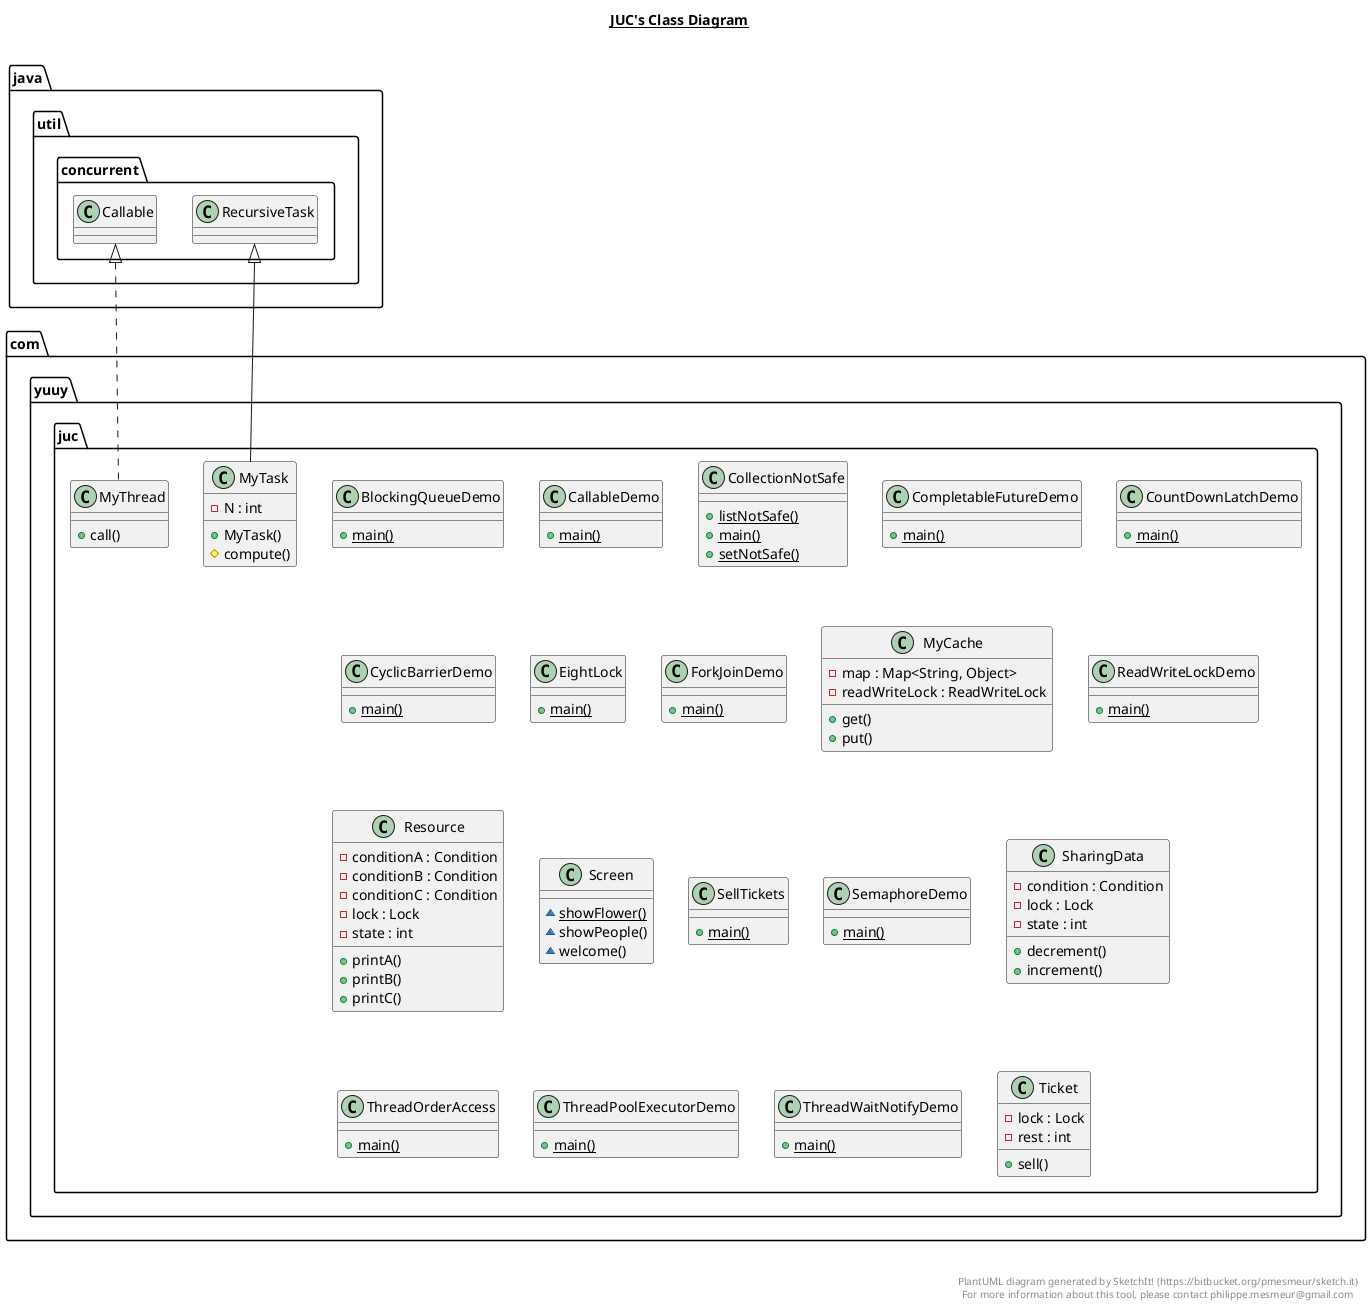 @startuml

title __JUC's Class Diagram__\n

  namespace com.yuuy.juc {
    class com.yuuy.juc.BlockingQueueDemo {
        {static} + main()
    }
  }
  

  namespace com.yuuy.juc {
    class com.yuuy.juc.CallableDemo {
        {static} + main()
    }
  }
  

  namespace com.yuuy.juc {
    class com.yuuy.juc.CollectionNotSafe {
        {static} + listNotSafe()
        {static} + main()
        {static} + setNotSafe()
    }
  }
  

  namespace com.yuuy.juc {
    class com.yuuy.juc.CompletableFutureDemo {
        {static} + main()
    }
  }
  

  namespace com.yuuy.juc {
    class com.yuuy.juc.CountDownLatchDemo {
        {static} + main()
    }
  }
  

  namespace com.yuuy.juc {
    class com.yuuy.juc.CyclicBarrierDemo {
        {static} + main()
    }
  }
  

  namespace com.yuuy.juc {
    class com.yuuy.juc.EightLock {
        {static} + main()
    }
  }
  

  namespace com.yuuy.juc {
    class com.yuuy.juc.ForkJoinDemo {
        {static} + main()
    }
  }
  

  namespace com.yuuy.juc {
    class com.yuuy.juc.MyCache {
        - map : Map<String, Object>
        - readWriteLock : ReadWriteLock
        + get()
        + put()
    }
  }
  

  namespace com.yuuy.juc {
    class com.yuuy.juc.MyTask {
        - N : int
        + MyTask()
        # compute()
    }
  }
  

  namespace com.yuuy.juc {
    class com.yuuy.juc.MyThread {
        + call()
    }
  }
  

  namespace com.yuuy.juc {
    class com.yuuy.juc.ReadWriteLockDemo {
        {static} + main()
    }
  }
  

  namespace com.yuuy.juc {
    class com.yuuy.juc.Resource {
        - conditionA : Condition
        - conditionB : Condition
        - conditionC : Condition
        - lock : Lock
        - state : int
        + printA()
        + printB()
        + printC()
    }
  }
  

  namespace com.yuuy.juc {
    class com.yuuy.juc.Screen {
        {static} ~ showFlower()
        ~ showPeople()
        ~ welcome()
    }
  }
  

  namespace com.yuuy.juc {
    class com.yuuy.juc.SellTickets {
        {static} + main()
    }
  }
  

  namespace com.yuuy.juc {
    class com.yuuy.juc.SemaphoreDemo {
        {static} + main()
    }
  }
  

  namespace com.yuuy.juc {
    class com.yuuy.juc.SharingData {
        - condition : Condition
        - lock : Lock
        - state : int
        + decrement()
        + increment()
    }
  }
  

  namespace com.yuuy.juc {
    class com.yuuy.juc.ThreadOrderAccess {
        {static} + main()
    }
  }
  

  namespace com.yuuy.juc {
    class com.yuuy.juc.ThreadPoolExecutorDemo {
        {static} + main()
    }
  }
  

  namespace com.yuuy.juc {
    class com.yuuy.juc.ThreadWaitNotifyDemo {
        {static} + main()
    }
  }
  

  namespace com.yuuy.juc {
    class com.yuuy.juc.Ticket {
        - lock : Lock
        - rest : int
        + sell()
    }
  }
  

  com.yuuy.juc.MyTask -up-|> java.util.concurrent.RecursiveTask
  com.yuuy.juc.MyThread .up.|> java.util.concurrent.Callable


right footer


PlantUML diagram generated by SketchIt! (https://bitbucket.org/pmesmeur/sketch.it)
For more information about this tool, please contact philippe.mesmeur@gmail.com
endfooter

@enduml
